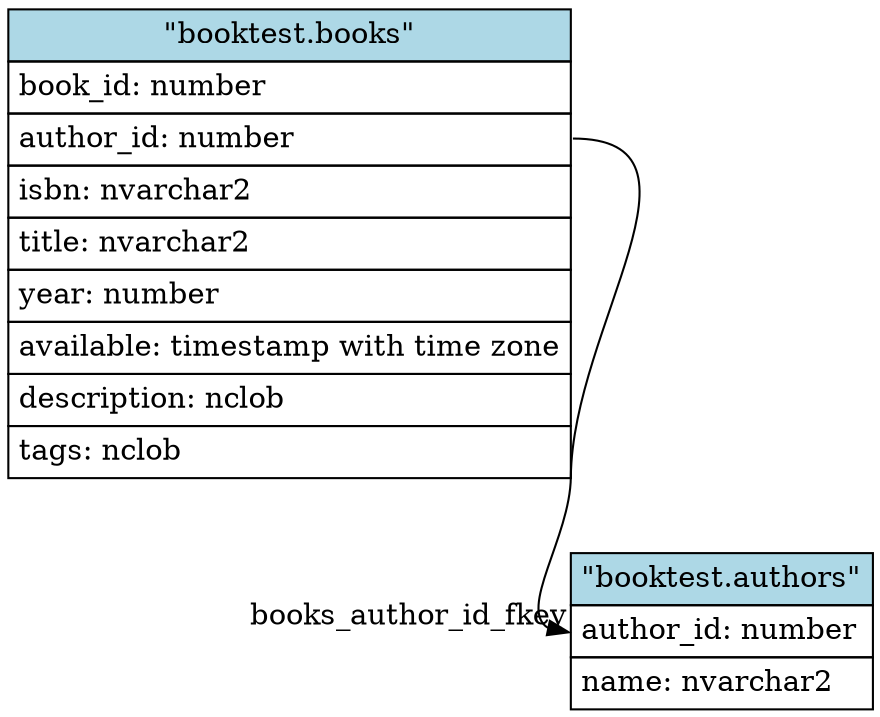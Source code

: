 // Generated by xo for the booktest schema.
digraph booktest {
	// Defaults
	node [shape=none
	 margin=0]
	
	// Nodes (tables)
	"booktest.authors" [ label=<
		<table border="0" cellborder="1" cellspacing="0" cellpadding="4">
		<tr><td bgcolor="lightblue">"booktest.authors"</td></tr>
		<tr><td align="left" PORT="author_id">author_id: number</td></tr>
		<tr><td align="left" PORT="name">name: nvarchar2</td></tr>
		</table>> ]
	
	"booktest.books" [ label=<
		<table border="0" cellborder="1" cellspacing="0" cellpadding="4">
		<tr><td bgcolor="lightblue">"booktest.books"</td></tr>
		<tr><td align="left" PORT="book_id">book_id: number</td></tr>
		<tr><td align="left" PORT="author_id">author_id: number</td></tr>
		<tr><td align="left" PORT="isbn">isbn: nvarchar2</td></tr>
		<tr><td align="left" PORT="title">title: nvarchar2</td></tr>
		<tr><td align="left" PORT="year">year: number</td></tr>
		<tr><td align="left" PORT="available">available: timestamp with time zone</td></tr>
		<tr><td align="left" PORT="description">description: nclob</td></tr>
		<tr><td align="left" PORT="tags">tags: nclob</td></tr>
		</table>> ]
	
	"booktest.books":"author_id":e -> "booktest.authors":"author_id":w [
		headlabel="books_author_id_fkey"]
}
